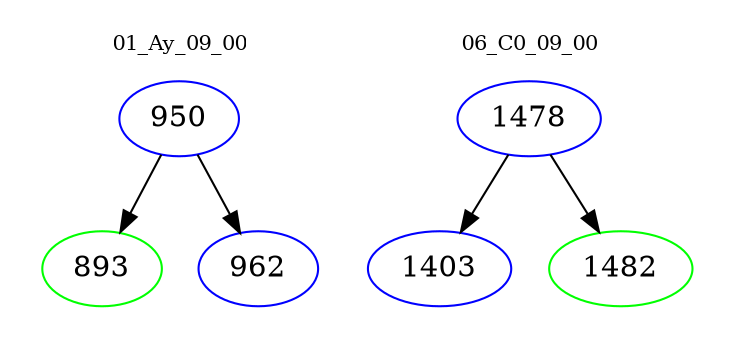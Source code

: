 digraph{
subgraph cluster_0 {
color = white
label = "01_Ay_09_00";
fontsize=10;
T0_950 [label="950", color="blue"]
T0_950 -> T0_893 [color="black"]
T0_893 [label="893", color="green"]
T0_950 -> T0_962 [color="black"]
T0_962 [label="962", color="blue"]
}
subgraph cluster_1 {
color = white
label = "06_C0_09_00";
fontsize=10;
T1_1478 [label="1478", color="blue"]
T1_1478 -> T1_1403 [color="black"]
T1_1403 [label="1403", color="blue"]
T1_1478 -> T1_1482 [color="black"]
T1_1482 [label="1482", color="green"]
}
}
